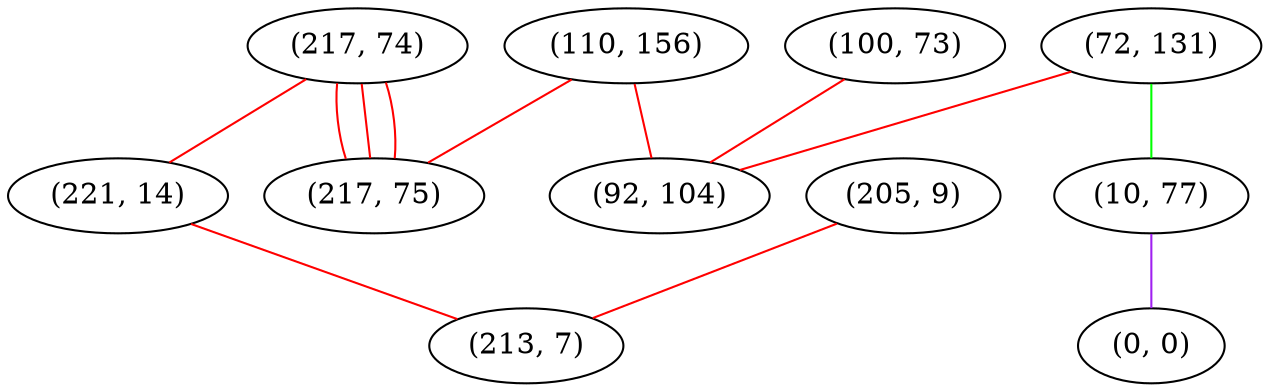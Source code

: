 graph "" {
"(217, 74)";
"(110, 156)";
"(72, 131)";
"(217, 75)";
"(100, 73)";
"(10, 77)";
"(92, 104)";
"(0, 0)";
"(221, 14)";
"(205, 9)";
"(213, 7)";
"(217, 74)" -- "(221, 14)"  [color=red, key=0, weight=1];
"(217, 74)" -- "(217, 75)"  [color=red, key=0, weight=1];
"(217, 74)" -- "(217, 75)"  [color=red, key=1, weight=1];
"(217, 74)" -- "(217, 75)"  [color=red, key=2, weight=1];
"(110, 156)" -- "(217, 75)"  [color=red, key=0, weight=1];
"(110, 156)" -- "(92, 104)"  [color=red, key=0, weight=1];
"(72, 131)" -- "(10, 77)"  [color=green, key=0, weight=2];
"(72, 131)" -- "(92, 104)"  [color=red, key=0, weight=1];
"(100, 73)" -- "(92, 104)"  [color=red, key=0, weight=1];
"(10, 77)" -- "(0, 0)"  [color=purple, key=0, weight=4];
"(221, 14)" -- "(213, 7)"  [color=red, key=0, weight=1];
"(205, 9)" -- "(213, 7)"  [color=red, key=0, weight=1];
}
